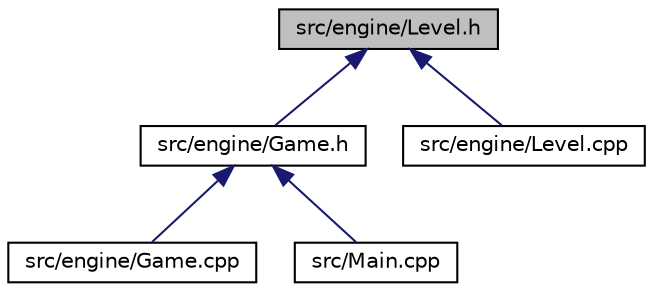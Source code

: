 digraph "src/engine/Level.h"
{
  edge [fontname="Helvetica",fontsize="10",labelfontname="Helvetica",labelfontsize="10"];
  node [fontname="Helvetica",fontsize="10",shape=record];
  Node1 [label="src/engine/Level.h",height=0.2,width=0.4,color="black", fillcolor="grey75", style="filled", fontcolor="black"];
  Node1 -> Node2 [dir="back",color="midnightblue",fontsize="10",style="solid",fontname="Helvetica"];
  Node2 [label="src/engine/Game.h",height=0.2,width=0.4,color="black", fillcolor="white", style="filled",URL="$_game_8h.html"];
  Node2 -> Node3 [dir="back",color="midnightblue",fontsize="10",style="solid",fontname="Helvetica"];
  Node3 [label="src/engine/Game.cpp",height=0.2,width=0.4,color="black", fillcolor="white", style="filled",URL="$_game_8cpp.html"];
  Node2 -> Node4 [dir="back",color="midnightblue",fontsize="10",style="solid",fontname="Helvetica"];
  Node4 [label="src/Main.cpp",height=0.2,width=0.4,color="black", fillcolor="white", style="filled",URL="$_main_8cpp.html"];
  Node1 -> Node5 [dir="back",color="midnightblue",fontsize="10",style="solid",fontname="Helvetica"];
  Node5 [label="src/engine/Level.cpp",height=0.2,width=0.4,color="black", fillcolor="white", style="filled",URL="$_level_8cpp.html"];
}

